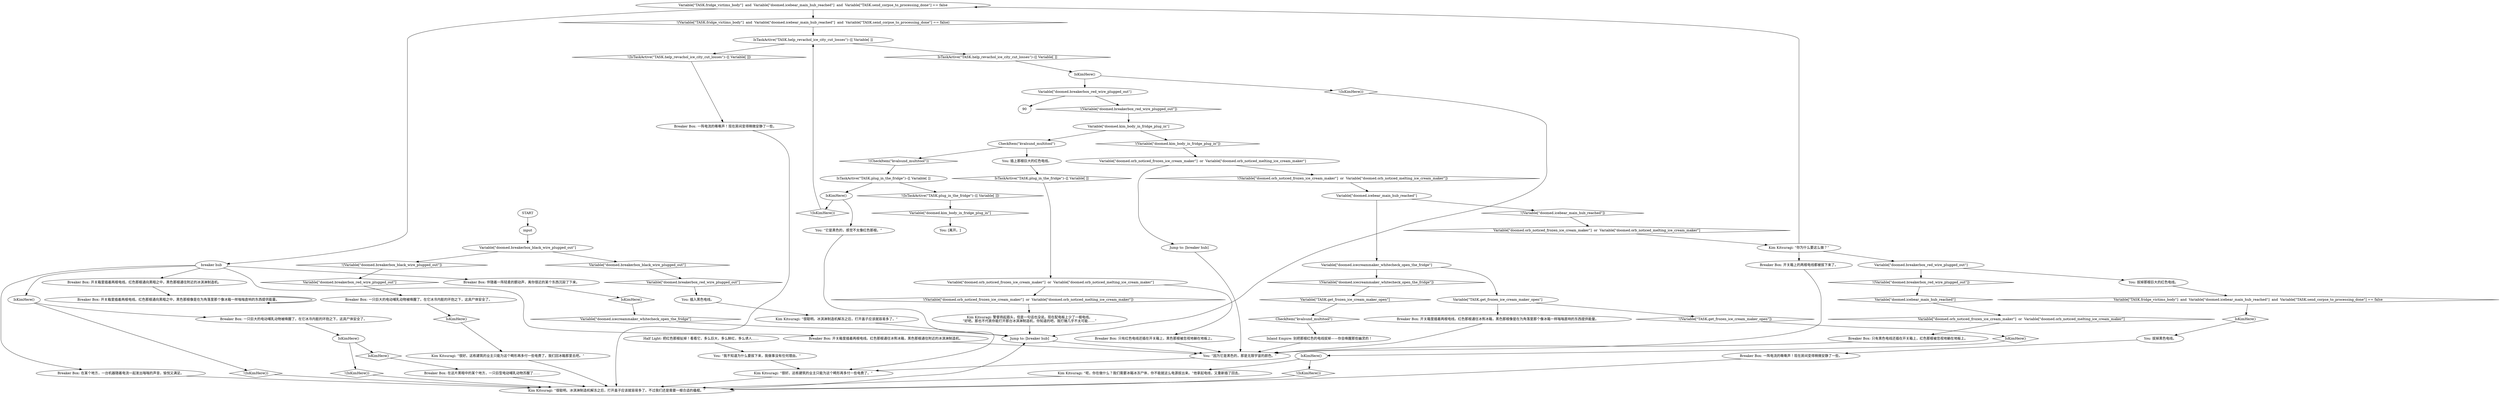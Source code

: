 # DOOMED / BREAKER BOX
# Doomed cellar, breaker box. DONE. 
#
#Get task finished for locate a fridge if you need to plug the fridge back in.
# ==================================================
digraph G {
	  0 [label="START"];
	  1 [label="input"];
	  2 [label="Jump to: [breaker hub]"];
	  3 [label="IsKimHere()"];
	  4 [label="IsKimHere()", shape=diamond];
	  5 [label="!(IsKimHere())", shape=diamond];
	  6 [label="Variable[\"doomed.breakerbox_black_wire_plugged_out\"]"];
	  7 [label="Variable[\"doomed.breakerbox_black_wire_plugged_out\"]", shape=diamond];
	  8 [label="!(Variable[\"doomed.breakerbox_black_wire_plugged_out\"])", shape=diamond];
	  9 [label="Kim Kitsuragi: “很好。这栋建筑的业主只能为这个畸形再多付一些电费了。我们回冰箱那里去吧。”"];
	  10 [label="IsTaskActive(\"TASK.help_revachol_ice_city_cut_losses\")--[[ Variable[ ]]"];
	  11 [label="IsTaskActive(\"TASK.help_revachol_ice_city_cut_losses\")--[[ Variable[ ]]", shape=diamond];
	  12 [label="!(IsTaskActive(\"TASK.help_revachol_ice_city_cut_losses\")--[[ Variable[ ]])", shape=diamond];
	  13 [label="Half Light: 把红色那根扯掉！看看它，多么巨大，多么鲜红，多么诱人……"];
	  14 [label="Breaker Box: 开关箱里插着两根电线。红色那根通向黑暗之中，黑色那根像是在为角落里那个像冰箱一样嗡嗡直响的东西提供能量。"];
	  15 [label="Variable[\"doomed.icebear_main_hub_reached\"]"];
	  16 [label="Variable[\"doomed.icebear_main_hub_reached\"]", shape=diamond];
	  17 [label="!(Variable[\"doomed.icebear_main_hub_reached\"])", shape=diamond];
	  18 [label="Variable[\"doomed.icecreammaker_whitecheck_open_the_fridge\"]"];
	  19 [label="Variable[\"doomed.icecreammaker_whitecheck_open_the_fridge\"]", shape=diamond];
	  20 [label="!(Variable[\"doomed.icecreammaker_whitecheck_open_the_fridge\"])", shape=diamond];
	  21 [label="Variable[\"TASK.get_frozen_ice_cream_maker_open\"]"];
	  22 [label="Variable[\"TASK.get_frozen_ice_cream_maker_open\"]", shape=diamond];
	  23 [label="!(Variable[\"TASK.get_frozen_ice_cream_maker_open\"])", shape=diamond];
	  24 [label="Breaker Box: 开关箱里插着两根电线。红色那根通往冰熊冰箱，黑色那根像是在为角落里那个像冰箱一样嗡嗡直响的东西提供能量。"];
	  25 [label="Kim Kitsuragi: 警督扬起眉头，但是一句话也没说。现在配电板上少了一根电线。\n“好吧。那也不代表你能打开那台冰淇淋制造机，你知道的吧。我打赌几乎不太可能……”"];
	  26 [label="Kim Kitsuragi: “很好。这栋建筑的业主只能为这个畸形再多付一些电费了。”"];
	  27 [label="Breaker Box: 在这片黑暗中的某个地方，一只巨型电动哺乳动物苏醒了……"];
	  28 [label="Variable[\"doomed.orb_noticed_frozen_ice_cream_maker\"]  or  Variable[\"doomed.orb_noticed_melting_ice_cream_maker\"]"];
	  29 [label="Variable[\"doomed.orb_noticed_frozen_ice_cream_maker\"]  or  Variable[\"doomed.orb_noticed_melting_ice_cream_maker\"]", shape=diamond];
	  30 [label="!(Variable[\"doomed.orb_noticed_frozen_ice_cream_maker\"]  or  Variable[\"doomed.orb_noticed_melting_ice_cream_maker\"])", shape=diamond];
	  31 [label="Jump to: [breaker hub]"];
	  32 [label="Kim Kitsuragi: “很聪明。冰淇淋制造机解冻之后，打开盖子应该就容易多了。不过我们还是需要一根合适的撬棍。”"];
	  33 [label="IsTaskActive(\"TASK.plug_in_the_fridge\")--[[ Variable[ ]]"];
	  34 [label="IsTaskActive(\"TASK.plug_in_the_fridge\")--[[ Variable[ ]]", shape=diamond];
	  35 [label="!(IsTaskActive(\"TASK.plug_in_the_fridge\")--[[ Variable[ ]])", shape=diamond];
	  36 [label="IsKimHere()"];
	  37 [label="IsKimHere()", shape=diamond];
	  38 [label="!(IsKimHere())", shape=diamond];
	  39 [label="You: “它是黑色的，感觉不太像红色那根。”"];
	  40 [label="Variable[\"doomed.breakerbox_red_wire_plugged_out\"]"];
	  41 [label="Variable[\"doomed.breakerbox_red_wire_plugged_out\"]", shape=diamond];
	  42 [label="!(Variable[\"doomed.breakerbox_red_wire_plugged_out\"])", shape=diamond];
	  43 [label="You: 拔掉那根巨大的红色电线。"];
	  44 [label="Breaker Box: 开关箱里插着两根电线。红色那根通往冰熊冰箱，黑色那根通往附近的冰淇淋制造机。"];
	  45 [label="Breaker Box: 只有黑色电线还插在开关箱上，红色那根被忽视地躺在地板上。"];
	  46 [label="Breaker Box: 一只巨大的电动哺乳动物被唤醒了。在它冰冷内脏的环抱之下，这具尸体安全了。"];
	  47 [label="Variable[\"doomed.orb_noticed_frozen_ice_cream_maker\"]  or  Variable[\"doomed.orb_noticed_melting_ice_cream_maker\"]"];
	  48 [label="Variable[\"doomed.orb_noticed_frozen_ice_cream_maker\"]  or  Variable[\"doomed.orb_noticed_melting_ice_cream_maker\"]", shape=diamond];
	  49 [label="!(Variable[\"doomed.orb_noticed_frozen_ice_cream_maker\"]  or  Variable[\"doomed.orb_noticed_melting_ice_cream_maker\"])", shape=diamond];
	  50 [label="Breaker Box: 只有红色电线还插在开关箱上，黑色那根被忽视地躺在地板上。"];
	  51 [label="Variable[\"doomed.kim_body_in_fridge_plug_in\"]"];
	  52 [label="Variable[\"doomed.kim_body_in_fridge_plug_in\"]", shape=diamond];
	  53 [label="!(Variable[\"doomed.kim_body_in_fridge_plug_in\"])", shape=diamond];
	  54 [label="CheckItem(\"kvalsund_multitool\")"];
	  55 [label="CheckItem(\"kvalsund_multitool\")", shape=diamond];
	  56 [label="!(CheckItem(\"kvalsund_multitool\"))", shape=diamond];
	  57 [label="You: 插上那根巨大的红色电线。"];
	  58 [label="Breaker Box: 在某个地方，一台机器随着电流一起发出嗡嗡的声音，愉悦又满足。"];
	  59 [label="Kim Kitsuragi: “很聪明。冰淇淋制造机解冻之后，打开盖子应该就容易多了。”"];
	  60 [label="Inland Empire: 别把那根红色的电线拔掉——你会唤醒那些幽灵的！"];
	  61 [label="You: “我不知道为什么要拔下来，我做事没有任何理由。”"];
	  62 [label="Variable[\"TASK.fridge_victims_body\"]  and  Variable[\"doomed.icebear_main_hub_reached\"]  and  Variable[\"TASK.send_corpse_to_processing_done\"] == false"];
	  63 [label="Variable[\"TASK.fridge_victims_body\"]  and  Variable[\"doomed.icebear_main_hub_reached\"]  and  Variable[\"TASK.send_corpse_to_processing_done\"] == false", shape=diamond];
	  64 [label="!(Variable[\"TASK.fridge_victims_body\"]  and  Variable[\"doomed.icebear_main_hub_reached\"]  and  Variable[\"TASK.send_corpse_to_processing_done\"] == false)", shape=diamond];
	  65 [label="breaker hub"];
	  66 [label="You: “因为它是黑色的，那是无限宇宙的颜色。”"];
	  67 [label="Breaker Box: 开关箱上的两根电线都被拔下来了。"];
	  68 [label="You: 插入黑色电线。"];
	  69 [label="Breaker Box: 开关箱里插着两根电线。红色那根通向黑暗之中，黑色那根通往附近的冰淇淋制造机。"];
	  70 [label="Kim Kitsuragi: “你为什么要这么做？”"];
	  71 [label="IsKimHere()"];
	  72 [label="IsKimHere()", shape=diamond];
	  73 [label="!(IsKimHere())", shape=diamond];
	  74 [label="Kim Kitsuragi: “呃，你在做什么？我们需要冰箱冰冻尸体，你不能就这么电源拔出来。”他拿起电线，又重新插了回去。"];
	  75 [label="You: 拔掉黑色电线。"];
	  76 [label="IsKimHere()"];
	  77 [label="IsKimHere()", shape=diamond];
	  78 [label="!(IsKimHere())", shape=diamond];
	  79 [label="Breaker Box: 一只巨大的电动哺乳动物被唤醒了。在它冰冷内脏的环抱之下，这具尸体安全了。"];
	  80 [label="You: [离开。]"];
	  81 [label="Breaker Box: 伴随着一阵轻柔的颤动声，离你很近的某个东西沉寂了下来。"];
	  82 [label="Breaker Box: 一阵电流的嘶嘶声！现在房间变得稍微安静了一些。"];
	  83 [label="Breaker Box: 一阵电流的嘶嘶声！现在房间变得稍微安静了一些。"];
	  84 [label="IsKimHere()"];
	  85 [label="IsKimHere()", shape=diamond];
	  86 [label="!(IsKimHere())", shape=diamond];
	  87 [label="Variable[\"doomed.breakerbox_red_wire_plugged_out\"]"];
	  88 [label="Variable[\"doomed.breakerbox_red_wire_plugged_out\"]", shape=diamond];
	  89 [label="!(Variable[\"doomed.breakerbox_red_wire_plugged_out\"])", shape=diamond];
	  0 -> 1
	  1 -> 6
	  2 -> 66
	  3 -> 4
	  3 -> 5
	  4 -> 27
	  5 -> 32
	  6 -> 8
	  6 -> 7
	  7 -> 88
	  8 -> 41
	  9 -> 32
	  10 -> 11
	  10 -> 12
	  11 -> 84
	  12 -> 83
	  13 -> 61
	  14 -> 14
	  15 -> 17
	  15 -> 18
	  16 -> 48
	  17 -> 29
	  18 -> 20
	  18 -> 21
	  19 -> 2
	  20 -> 22
	  21 -> 24
	  21 -> 23
	  22 -> 55
	  23 -> 85
	  24 -> 66
	  25 -> 2
	  26 -> 32
	  27 -> 32
	  28 -> 30
	  28 -> 31
	  29 -> 70
	  30 -> 15
	  31 -> 66
	  32 -> 2
	  33 -> 35
	  33 -> 36
	  34 -> 47
	  35 -> 52
	  36 -> 38
	  36 -> 39
	  37 -> 75
	  38 -> 10
	  39 -> 26
	  40 -> 42
	  40 -> 43
	  41 -> 46
	  42 -> 16
	  43 -> 63
	  44 -> 66
	  45 -> 66
	  46 -> 72
	  47 -> 49
	  47 -> 50
	  48 -> 45
	  49 -> 25
	  50 -> 66
	  51 -> 53
	  51 -> 54
	  52 -> 80
	  53 -> 28
	  54 -> 56
	  54 -> 57
	  55 -> 60
	  56 -> 33
	  57 -> 34
	  58 -> 32
	  59 -> 2
	  60 -> 66
	  61 -> 26
	  62 -> 64
	  62 -> 65
	  63 -> 37
	  64 -> 10
	  65 -> 69
	  65 -> 44
	  65 -> 76
	  65 -> 81
	  65 -> 58
	  66 -> 26
	  67 -> 66
	  68 -> 59
	  69 -> 14
	  70 -> 40
	  70 -> 67
	  70 -> 62
	  71 -> 73
	  71 -> 74
	  72 -> 9
	  73 -> 32
	  74 -> 32
	  75 -> 82
	  76 -> 78
	  76 -> 79
	  77 -> 19
	  78 -> 32
	  79 -> 3
	  81 -> 77
	  82 -> 32
	  83 -> 32
	  84 -> 86
	  84 -> 87
	  85 -> 71
	  86 -> 2
	  87 -> 89
	  87 -> 90
	  88 -> 68
	  89 -> 51
}

